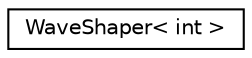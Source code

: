 digraph "Graphical Class Hierarchy"
{
  edge [fontname="Helvetica",fontsize="10",labelfontname="Helvetica",labelfontsize="10"];
  node [fontname="Helvetica",fontsize="10",shape=record];
  rankdir="LR";
  Node1 [label="WaveShaper\< int \>",height=0.2,width=0.4,color="black", fillcolor="white", style="filled",URL="$class_wave_shaper_3_01int_01_4.html",tooltip="int specialisation of WaveShaper template "];
}
